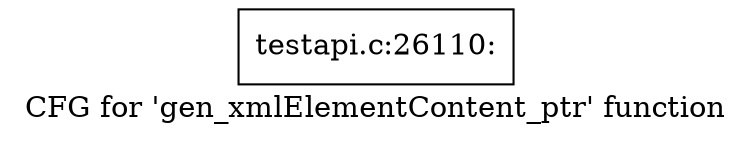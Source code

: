 digraph "CFG for 'gen_xmlElementContent_ptr' function" {
	label="CFG for 'gen_xmlElementContent_ptr' function";

	Node0x4ef3cf0 [shape=record,label="{testapi.c:26110:}"];
}
